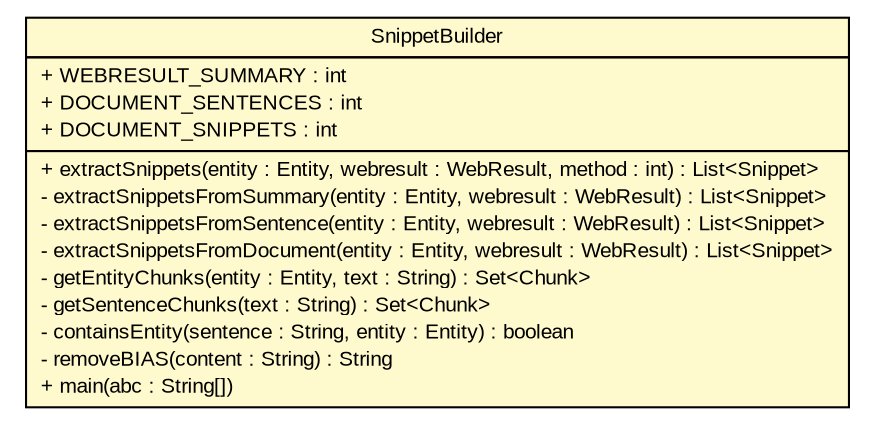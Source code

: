#!/usr/local/bin/dot
#
# Class diagram 
# Generated by UMLGraph version 5.2 (http://www.umlgraph.org/)
#

digraph G {
	edge [fontname="arial",fontsize=10,labelfontname="arial",labelfontsize=10];
	node [fontname="arial",fontsize=10,shape=plaintext];
	nodesep=0.25;
	ranksep=0.5;
	// tud.iir.extraction.snippet.SnippetBuilder
	c32796 [label=<<table title="tud.iir.extraction.snippet.SnippetBuilder" border="0" cellborder="1" cellspacing="0" cellpadding="2" port="p" bgcolor="lemonChiffon" href="./SnippetBuilder.html">
		<tr><td><table border="0" cellspacing="0" cellpadding="1">
<tr><td align="center" balign="center"> SnippetBuilder </td></tr>
		</table></td></tr>
		<tr><td><table border="0" cellspacing="0" cellpadding="1">
<tr><td align="left" balign="left"> + WEBRESULT_SUMMARY : int </td></tr>
<tr><td align="left" balign="left"> + DOCUMENT_SENTENCES : int </td></tr>
<tr><td align="left" balign="left"> + DOCUMENT_SNIPPETS : int </td></tr>
		</table></td></tr>
		<tr><td><table border="0" cellspacing="0" cellpadding="1">
<tr><td align="left" balign="left"> + extractSnippets(entity : Entity, webresult : WebResult, method : int) : List&lt;Snippet&gt; </td></tr>
<tr><td align="left" balign="left"> - extractSnippetsFromSummary(entity : Entity, webresult : WebResult) : List&lt;Snippet&gt; </td></tr>
<tr><td align="left" balign="left"> - extractSnippetsFromSentence(entity : Entity, webresult : WebResult) : List&lt;Snippet&gt; </td></tr>
<tr><td align="left" balign="left"> - extractSnippetsFromDocument(entity : Entity, webresult : WebResult) : List&lt;Snippet&gt; </td></tr>
<tr><td align="left" balign="left"> - getEntityChunks(entity : Entity, text : String) : Set&lt;Chunk&gt; </td></tr>
<tr><td align="left" balign="left"> - getSentenceChunks(text : String) : Set&lt;Chunk&gt; </td></tr>
<tr><td align="left" balign="left"> - containsEntity(sentence : String, entity : Entity) : boolean </td></tr>
<tr><td align="left" balign="left"> - removeBIAS(content : String) : String </td></tr>
<tr><td align="left" balign="left"> + main(abc : String[]) </td></tr>
		</table></td></tr>
		</table>>, fontname="arial", fontcolor="black", fontsize=10.0];
}

